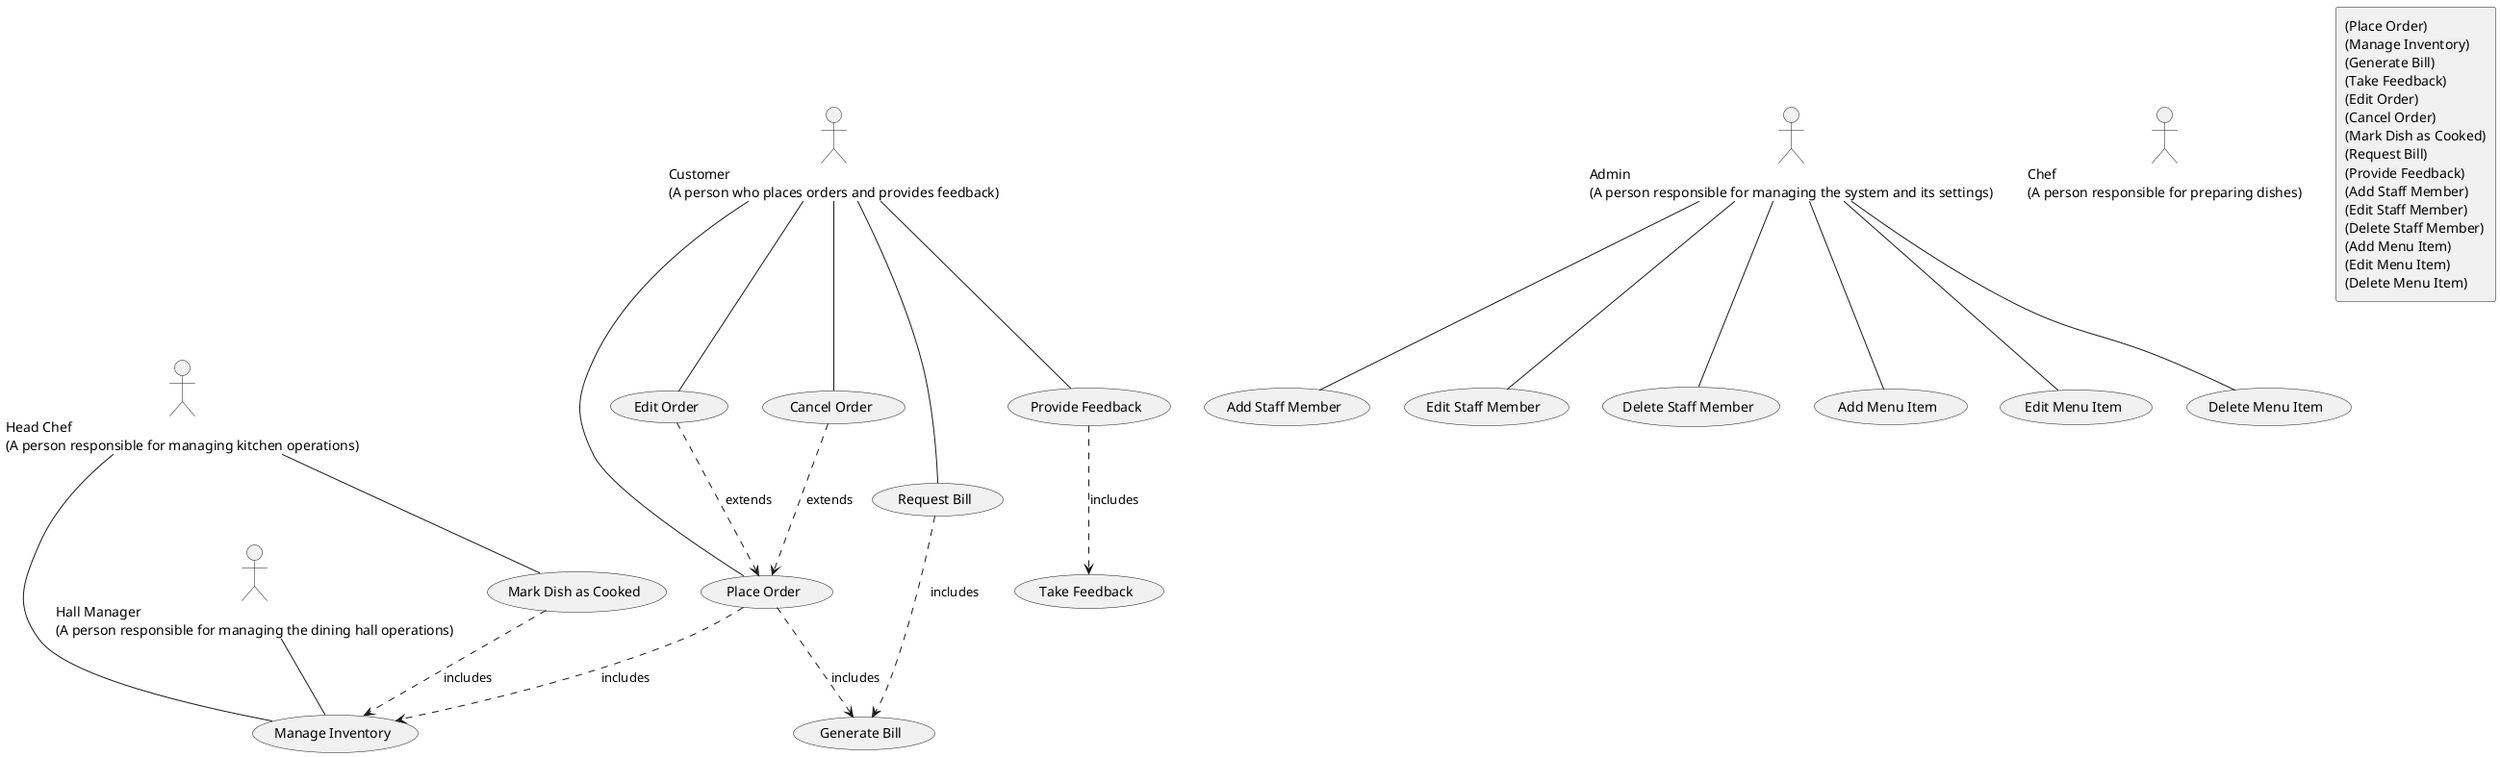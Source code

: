 @startumlleft to right direction

actor Customer as "Customer\n(A person who places orders and provides feedback)"
actor HeadChef as "Head Chef\n(A person responsible for managing kitchen operations)"
actor Admin as "Admin\n(A person responsible for managing the system and its settings)"
actor HallManager as "Hall Manager\n(A person responsible for managing the dining hall operations)"
actor Chef as "Chef\n(A person responsible for preparing dishes)"

usecase "Place Order" as (Place Order)
usecase "Manage Inventory" as (Manage Inventory)
usecase "Generate Bill" as (Generate Bill)
usecase "Take Feedback" as (Take Feedback)
usecase "Edit Order" as (Edit Order)
usecase "Cancel Order" as (Cancel Order)
usecase "Mark Dish as Cooked" as (Mark Dish as Cooked)
usecase "Request Bill" as (Request Bill)
usecase "Provide Feedback" as (Provide Feedback)
usecase "Add Staff Member" as (Add Staff Member)
usecase "Edit Staff Member" as (Edit Staff Member)
usecase "Delete Staff Member" as (Delete Staff Member)
usecase "Add Menu Item" as (Add Menu Item)
usecase "Edit Menu Item" as (Edit Menu Item)
usecase "Delete Menu Item" as (Delete Menu Item)

Customer -- (Place Order)
Customer -- (Request Bill)
Customer -- (Provide Feedback)
Customer -- (Edit Order)
Customer -- (Cancel Order)

HeadChef -- (Mark Dish as Cooked)
HeadChef -- (Manage Inventory)

Admin -- (Add Staff Member)
Admin -- (Edit Staff Member)
Admin -- (Delete Staff Member)
Admin -- (Add Menu Item)
Admin -- (Edit Menu Item)
Admin -- (Delete Menu Item)

HallManager -- (Manage Inventory)

(Place Order) ..> (Manage Inventory) : includes
(Place Order) ..> (Generate Bill) : includes
(Request Bill) ..> (Generate Bill) : includes
(Provide Feedback) ..> (Take Feedback) : includes
(Edit Order) ..> (Place Order) : extends
(Cancel Order) ..> (Place Order) : extends
(Mark Dish as Cooked) ..> (Manage Inventory) : includes

rectangle System [
  (Place Order)
  (Manage Inventory)
  (Generate Bill)
  (Take Feedback)
  (Edit Order)
  (Cancel Order)
  (Mark Dish as Cooked)
  (Request Bill)
  (Provide Feedback)
  (Add Staff Member)
  (Edit Staff Member)
  (Delete Staff Member)
  (Add Menu Item)
  (Edit Menu Item)
  (Delete Menu Item)
]
@enduml